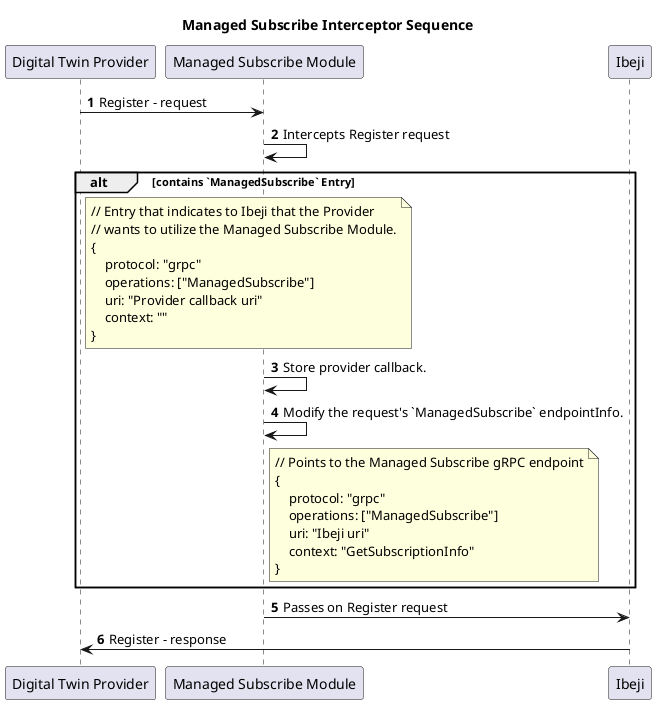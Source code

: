 @startuml Managed Subscribe Interceptor
title Managed Subscribe Interceptor Sequence
participant "Digital Twin Provider" as DTProvider
participant "Managed Subscribe Module" as ManagedSubscribeModule
participant Ibeji

autonumber

DTProvider -> ManagedSubscribeModule: Register - request
ManagedSubscribeModule -> ManagedSubscribeModule: Intercepts Register request

alt contains `ManagedSubscribe` Entry
note right of DTProvider
// Entry that indicates to Ibeji that the Provider
// wants to utilize the Managed Subscribe Module.
{
    protocol: "grpc"
    operations: ["ManagedSubscribe"]
    uri: "Provider callback uri"
    context: ""
}
end note
ManagedSubscribeModule -> ManagedSubscribeModule: Store provider callback.
ManagedSubscribeModule -> ManagedSubscribeModule: Modify the request's `ManagedSubscribe` endpointInfo.
note right of ManagedSubscribeModule
// Points to the Managed Subscribe gRPC endpoint
{
    protocol: "grpc"
    operations: ["ManagedSubscribe"]
    uri: "Ibeji uri"
    context: "GetSubscriptionInfo"
}
end note
end

Ibeji <- ManagedSubscribeModule: Passes on Register request
Ibeji -> DTProvider: Register - response
@enduml
